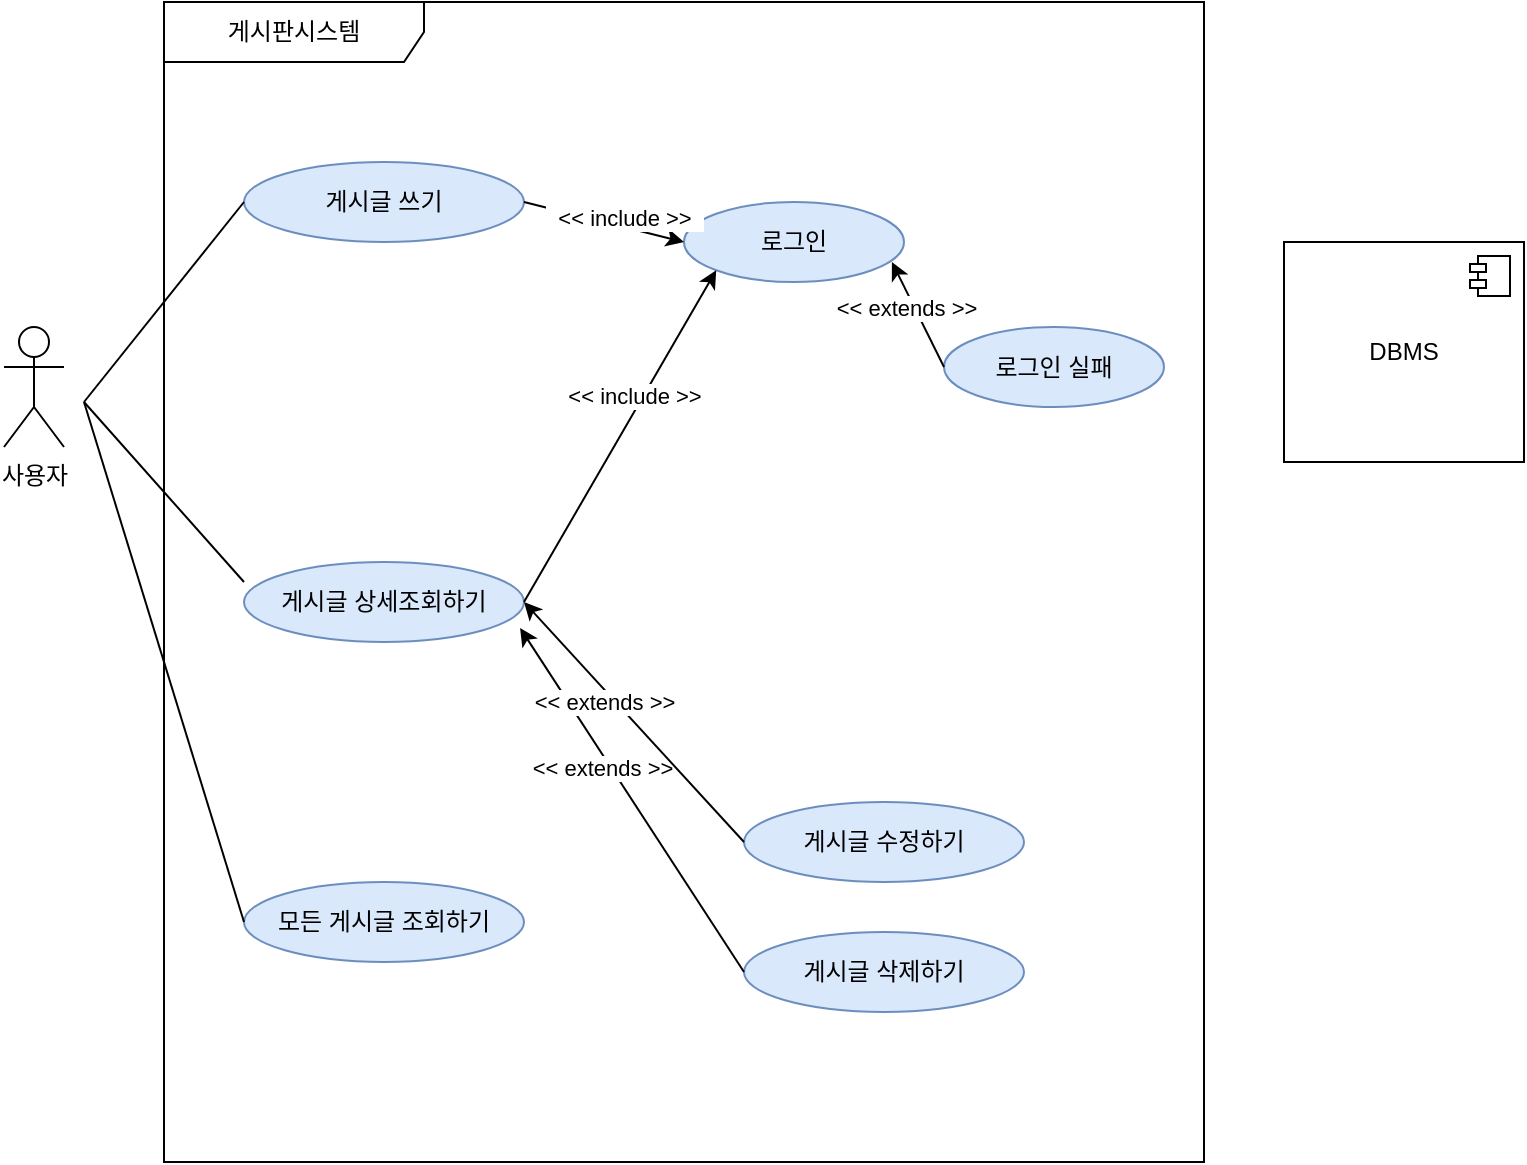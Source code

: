 <mxfile version="21.3.2" type="github">
  <diagram name="페이지-1" id="xj-bcnjn9w_ahCSJo4fs">
    <mxGraphModel dx="1434" dy="764" grid="1" gridSize="10" guides="1" tooltips="1" connect="1" arrows="1" fold="1" page="1" pageScale="1" pageWidth="827" pageHeight="1169" math="0" shadow="0">
      <root>
        <mxCell id="0" />
        <mxCell id="1" parent="0" />
        <mxCell id="KqFD5OUrlA87im4JBDYk-2" value="DBMS" style="html=1;dropTarget=0;whiteSpace=wrap;" vertex="1" parent="1">
          <mxGeometry x="680" y="240" width="120" height="110" as="geometry" />
        </mxCell>
        <mxCell id="KqFD5OUrlA87im4JBDYk-3" value="" style="shape=module;jettyWidth=8;jettyHeight=4;" vertex="1" parent="KqFD5OUrlA87im4JBDYk-2">
          <mxGeometry x="1" width="20" height="20" relative="1" as="geometry">
            <mxPoint x="-27" y="7" as="offset" />
          </mxGeometry>
        </mxCell>
        <mxCell id="KqFD5OUrlA87im4JBDYk-4" value="사용자" style="shape=umlActor;verticalLabelPosition=bottom;verticalAlign=top;html=1;" vertex="1" parent="1">
          <mxGeometry x="40" y="282.5" width="30" height="60" as="geometry" />
        </mxCell>
        <mxCell id="KqFD5OUrlA87im4JBDYk-6" value="게시판시스템" style="shape=umlFrame;whiteSpace=wrap;html=1;pointerEvents=0;width=130;height=30;" vertex="1" parent="1">
          <mxGeometry x="120" y="120" width="520" height="580" as="geometry" />
        </mxCell>
        <mxCell id="KqFD5OUrlA87im4JBDYk-7" value="게시글 쓰기" style="ellipse;whiteSpace=wrap;html=1;fillColor=#dae8fc;strokeColor=#6c8ebf;" vertex="1" parent="1">
          <mxGeometry x="160" y="200" width="140" height="40" as="geometry" />
        </mxCell>
        <mxCell id="KqFD5OUrlA87im4JBDYk-8" value="게시글 수정하기" style="ellipse;whiteSpace=wrap;html=1;fillColor=#dae8fc;strokeColor=#6c8ebf;" vertex="1" parent="1">
          <mxGeometry x="410" y="520" width="140" height="40" as="geometry" />
        </mxCell>
        <mxCell id="KqFD5OUrlA87im4JBDYk-9" value="게시글 상세조회하기" style="ellipse;whiteSpace=wrap;html=1;fillColor=#dae8fc;strokeColor=#6c8ebf;" vertex="1" parent="1">
          <mxGeometry x="160" y="400" width="140" height="40" as="geometry" />
        </mxCell>
        <mxCell id="KqFD5OUrlA87im4JBDYk-10" value="모든 게시글 조회하기" style="ellipse;whiteSpace=wrap;html=1;fillColor=#dae8fc;strokeColor=#6c8ebf;" vertex="1" parent="1">
          <mxGeometry x="160" y="560" width="140" height="40" as="geometry" />
        </mxCell>
        <mxCell id="KqFD5OUrlA87im4JBDYk-11" value="게시글 삭제하기" style="ellipse;whiteSpace=wrap;html=1;fillColor=#dae8fc;strokeColor=#6c8ebf;" vertex="1" parent="1">
          <mxGeometry x="410" y="585" width="140" height="40" as="geometry" />
        </mxCell>
        <mxCell id="KqFD5OUrlA87im4JBDYk-12" value="로그인" style="ellipse;whiteSpace=wrap;html=1;fillColor=#dae8fc;strokeColor=#6c8ebf;" vertex="1" parent="1">
          <mxGeometry x="380" y="220" width="110" height="40" as="geometry" />
        </mxCell>
        <mxCell id="KqFD5OUrlA87im4JBDYk-13" value="" style="endArrow=classic;html=1;rounded=0;exitX=1;exitY=0.5;exitDx=0;exitDy=0;entryX=0;entryY=0.5;entryDx=0;entryDy=0;endFill=1;" edge="1" parent="1" source="KqFD5OUrlA87im4JBDYk-7" target="KqFD5OUrlA87im4JBDYk-12">
          <mxGeometry width="50" height="50" relative="1" as="geometry">
            <mxPoint x="390" y="420" as="sourcePoint" />
            <mxPoint x="440" y="370" as="targetPoint" />
          </mxGeometry>
        </mxCell>
        <mxCell id="KqFD5OUrlA87im4JBDYk-15" value="&amp;nbsp; &amp;lt;&amp;lt; include &amp;gt;&amp;gt;&amp;nbsp;&amp;nbsp;" style="edgeLabel;html=1;align=center;verticalAlign=middle;resizable=0;points=[];" vertex="1" connectable="0" parent="KqFD5OUrlA87im4JBDYk-13">
          <mxGeometry x="0.216" y="4" relative="1" as="geometry">
            <mxPoint as="offset" />
          </mxGeometry>
        </mxCell>
        <mxCell id="KqFD5OUrlA87im4JBDYk-16" value="" style="endArrow=classic;html=1;rounded=0;exitX=0;exitY=0.5;exitDx=0;exitDy=0;entryX=0.986;entryY=0.825;entryDx=0;entryDy=0;endFill=1;entryPerimeter=0;" edge="1" parent="1" source="KqFD5OUrlA87im4JBDYk-11" target="KqFD5OUrlA87im4JBDYk-9">
          <mxGeometry width="50" height="50" relative="1" as="geometry">
            <mxPoint x="300" y="310" as="sourcePoint" />
            <mxPoint x="390" y="393" as="targetPoint" />
          </mxGeometry>
        </mxCell>
        <mxCell id="KqFD5OUrlA87im4JBDYk-17" value="&amp;nbsp; &amp;lt;&amp;lt; extends&amp;nbsp;&amp;gt;&amp;gt;&amp;nbsp;&amp;nbsp;" style="edgeLabel;html=1;align=center;verticalAlign=middle;resizable=0;points=[];" vertex="1" connectable="0" parent="KqFD5OUrlA87im4JBDYk-16">
          <mxGeometry x="0.216" y="4" relative="1" as="geometry">
            <mxPoint as="offset" />
          </mxGeometry>
        </mxCell>
        <mxCell id="KqFD5OUrlA87im4JBDYk-18" value="" style="endArrow=classic;html=1;rounded=0;entryX=0;entryY=1;entryDx=0;entryDy=0;endFill=1;exitX=1;exitY=0.5;exitDx=0;exitDy=0;" edge="1" parent="1" source="KqFD5OUrlA87im4JBDYk-9" target="KqFD5OUrlA87im4JBDYk-12">
          <mxGeometry width="50" height="50" relative="1" as="geometry">
            <mxPoint x="310" y="320" as="sourcePoint" />
            <mxPoint x="386" y="268" as="targetPoint" />
          </mxGeometry>
        </mxCell>
        <mxCell id="KqFD5OUrlA87im4JBDYk-19" value="&amp;nbsp; &amp;lt;&amp;lt; include &amp;gt;&amp;gt;&amp;nbsp;&amp;nbsp;" style="edgeLabel;html=1;align=center;verticalAlign=middle;resizable=0;points=[];" vertex="1" connectable="0" parent="KqFD5OUrlA87im4JBDYk-18">
          <mxGeometry x="0.216" y="4" relative="1" as="geometry">
            <mxPoint as="offset" />
          </mxGeometry>
        </mxCell>
        <mxCell id="KqFD5OUrlA87im4JBDYk-20" value="" style="endArrow=classic;html=1;rounded=0;entryX=1;entryY=0.5;entryDx=0;entryDy=0;endFill=1;exitX=0;exitY=0.5;exitDx=0;exitDy=0;" edge="1" parent="1" source="KqFD5OUrlA87im4JBDYk-8" target="KqFD5OUrlA87im4JBDYk-9">
          <mxGeometry width="50" height="50" relative="1" as="geometry">
            <mxPoint x="300" y="606" as="sourcePoint" />
            <mxPoint x="396" y="450" as="targetPoint" />
          </mxGeometry>
        </mxCell>
        <mxCell id="KqFD5OUrlA87im4JBDYk-21" value="&amp;nbsp; &amp;lt;&amp;lt; extends &amp;gt;&amp;gt;&amp;nbsp;&amp;nbsp;" style="edgeLabel;html=1;align=center;verticalAlign=middle;resizable=0;points=[];" vertex="1" connectable="0" parent="KqFD5OUrlA87im4JBDYk-20">
          <mxGeometry x="0.216" y="4" relative="1" as="geometry">
            <mxPoint as="offset" />
          </mxGeometry>
        </mxCell>
        <mxCell id="KqFD5OUrlA87im4JBDYk-25" value="로그인 실패" style="ellipse;whiteSpace=wrap;html=1;fillColor=#dae8fc;strokeColor=#6c8ebf;" vertex="1" parent="1">
          <mxGeometry x="510" y="282.5" width="110" height="40" as="geometry" />
        </mxCell>
        <mxCell id="KqFD5OUrlA87im4JBDYk-26" value="" style="endArrow=classic;html=1;rounded=0;entryX=0.945;entryY=0.75;entryDx=0;entryDy=0;endFill=1;exitX=0;exitY=0.5;exitDx=0;exitDy=0;entryPerimeter=0;" edge="1" parent="1" source="KqFD5OUrlA87im4JBDYk-25" target="KqFD5OUrlA87im4JBDYk-12">
          <mxGeometry width="50" height="50" relative="1" as="geometry">
            <mxPoint x="310" y="616" as="sourcePoint" />
            <mxPoint x="431" y="270" as="targetPoint" />
          </mxGeometry>
        </mxCell>
        <mxCell id="KqFD5OUrlA87im4JBDYk-27" value="&amp;nbsp; &amp;lt;&amp;lt; extends &amp;gt;&amp;gt;&amp;nbsp;&amp;nbsp;" style="edgeLabel;html=1;align=center;verticalAlign=middle;resizable=0;points=[];" vertex="1" connectable="0" parent="KqFD5OUrlA87im4JBDYk-26">
          <mxGeometry x="0.216" y="4" relative="1" as="geometry">
            <mxPoint as="offset" />
          </mxGeometry>
        </mxCell>
        <mxCell id="KqFD5OUrlA87im4JBDYk-30" value="" style="endArrow=none;html=1;rounded=0;entryX=0;entryY=0.5;entryDx=0;entryDy=0;" edge="1" parent="1" target="KqFD5OUrlA87im4JBDYk-10">
          <mxGeometry width="50" height="50" relative="1" as="geometry">
            <mxPoint x="80" y="320" as="sourcePoint" />
            <mxPoint x="440" y="370" as="targetPoint" />
          </mxGeometry>
        </mxCell>
        <mxCell id="KqFD5OUrlA87im4JBDYk-31" value="" style="endArrow=none;html=1;rounded=0;entryX=0;entryY=0.25;entryDx=0;entryDy=0;entryPerimeter=0;" edge="1" parent="1" target="KqFD5OUrlA87im4JBDYk-9">
          <mxGeometry width="50" height="50" relative="1" as="geometry">
            <mxPoint x="80" y="320" as="sourcePoint" />
            <mxPoint x="440" y="370" as="targetPoint" />
          </mxGeometry>
        </mxCell>
        <mxCell id="KqFD5OUrlA87im4JBDYk-32" value="" style="endArrow=none;html=1;rounded=0;entryX=0;entryY=0.5;entryDx=0;entryDy=0;" edge="1" parent="1" target="KqFD5OUrlA87im4JBDYk-7">
          <mxGeometry width="50" height="50" relative="1" as="geometry">
            <mxPoint x="80" y="320" as="sourcePoint" />
            <mxPoint x="440" y="370" as="targetPoint" />
          </mxGeometry>
        </mxCell>
      </root>
    </mxGraphModel>
  </diagram>
</mxfile>
